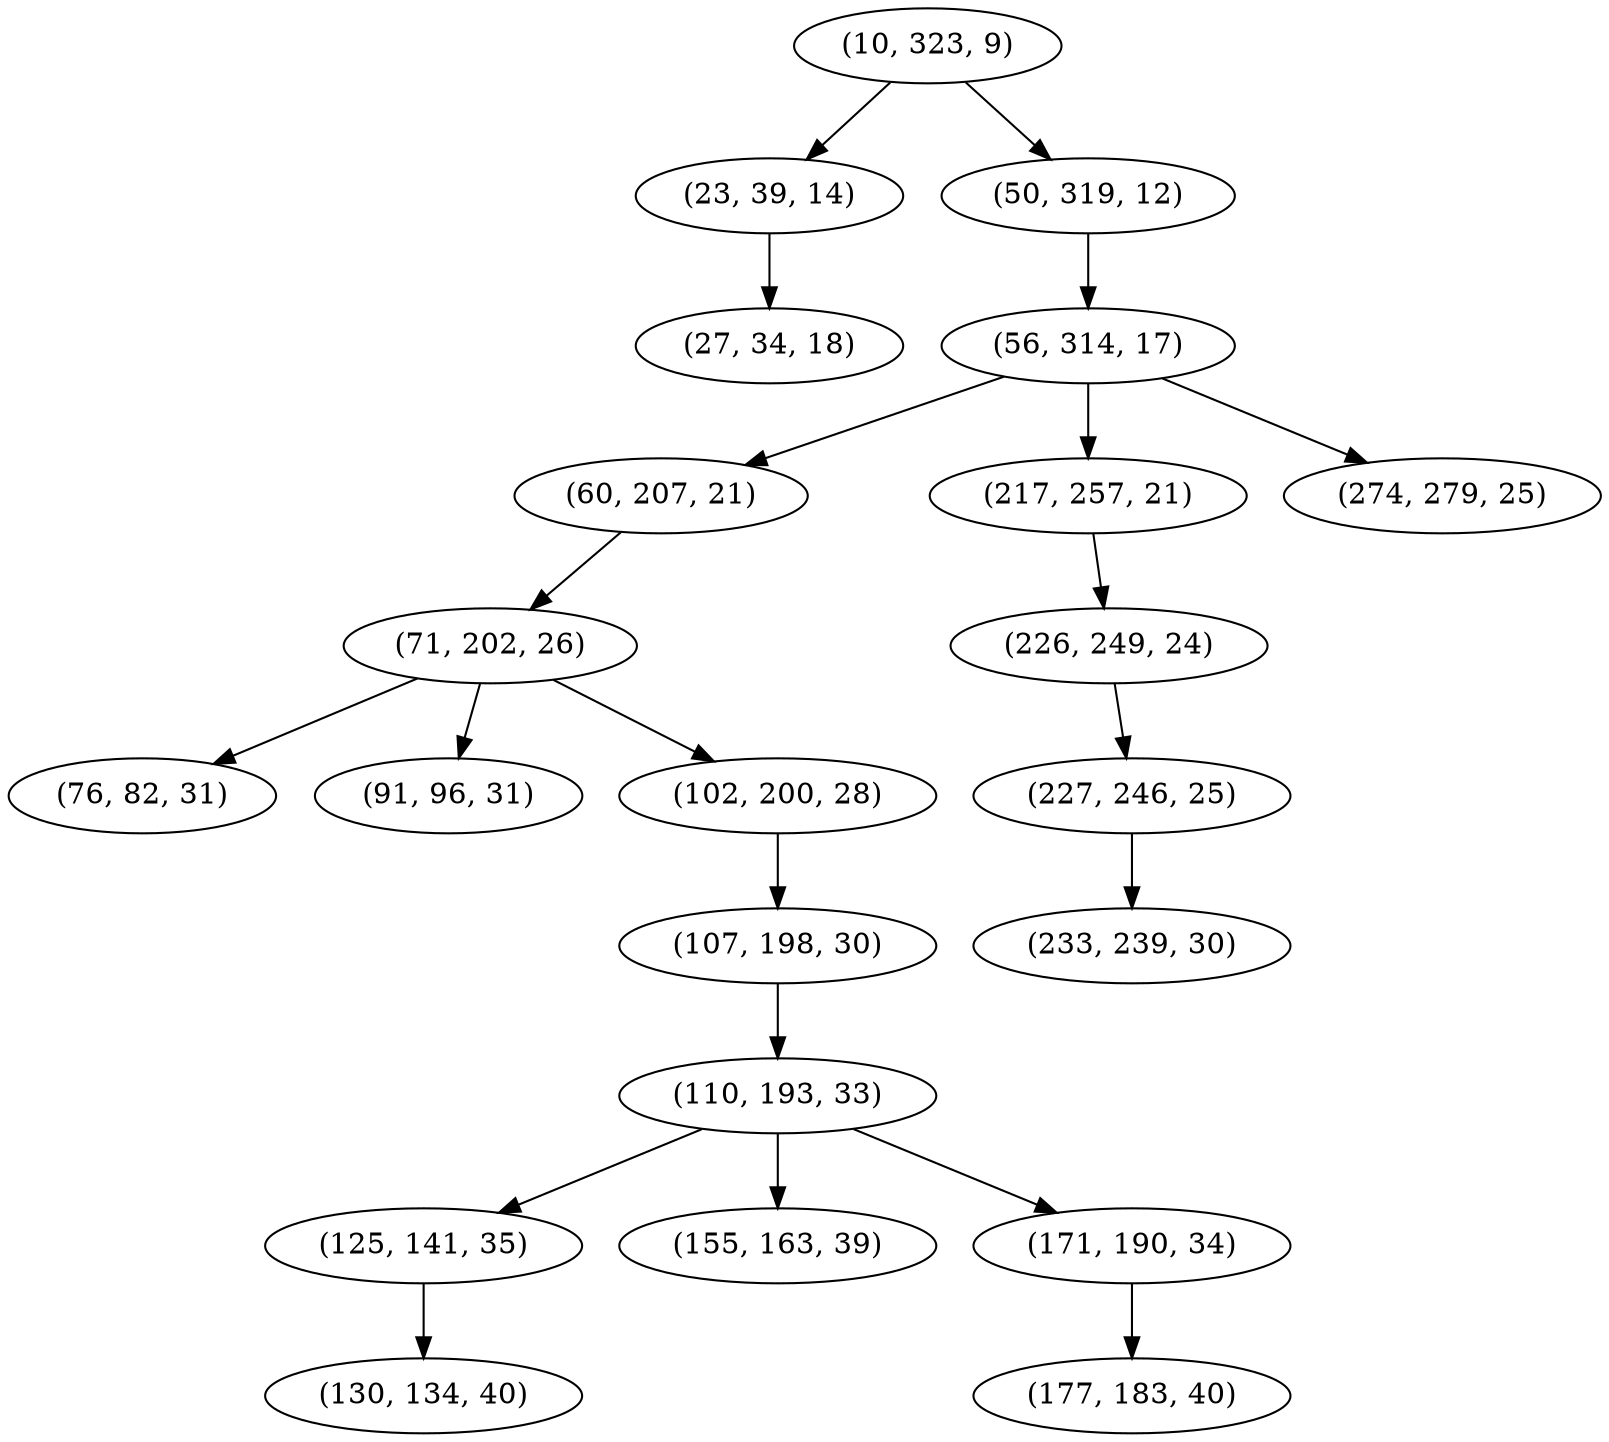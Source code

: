 digraph tree {
    "(10, 323, 9)";
    "(23, 39, 14)";
    "(27, 34, 18)";
    "(50, 319, 12)";
    "(56, 314, 17)";
    "(60, 207, 21)";
    "(71, 202, 26)";
    "(76, 82, 31)";
    "(91, 96, 31)";
    "(102, 200, 28)";
    "(107, 198, 30)";
    "(110, 193, 33)";
    "(125, 141, 35)";
    "(130, 134, 40)";
    "(155, 163, 39)";
    "(171, 190, 34)";
    "(177, 183, 40)";
    "(217, 257, 21)";
    "(226, 249, 24)";
    "(227, 246, 25)";
    "(233, 239, 30)";
    "(274, 279, 25)";
    "(10, 323, 9)" -> "(23, 39, 14)";
    "(10, 323, 9)" -> "(50, 319, 12)";
    "(23, 39, 14)" -> "(27, 34, 18)";
    "(50, 319, 12)" -> "(56, 314, 17)";
    "(56, 314, 17)" -> "(60, 207, 21)";
    "(56, 314, 17)" -> "(217, 257, 21)";
    "(56, 314, 17)" -> "(274, 279, 25)";
    "(60, 207, 21)" -> "(71, 202, 26)";
    "(71, 202, 26)" -> "(76, 82, 31)";
    "(71, 202, 26)" -> "(91, 96, 31)";
    "(71, 202, 26)" -> "(102, 200, 28)";
    "(102, 200, 28)" -> "(107, 198, 30)";
    "(107, 198, 30)" -> "(110, 193, 33)";
    "(110, 193, 33)" -> "(125, 141, 35)";
    "(110, 193, 33)" -> "(155, 163, 39)";
    "(110, 193, 33)" -> "(171, 190, 34)";
    "(125, 141, 35)" -> "(130, 134, 40)";
    "(171, 190, 34)" -> "(177, 183, 40)";
    "(217, 257, 21)" -> "(226, 249, 24)";
    "(226, 249, 24)" -> "(227, 246, 25)";
    "(227, 246, 25)" -> "(233, 239, 30)";
}
